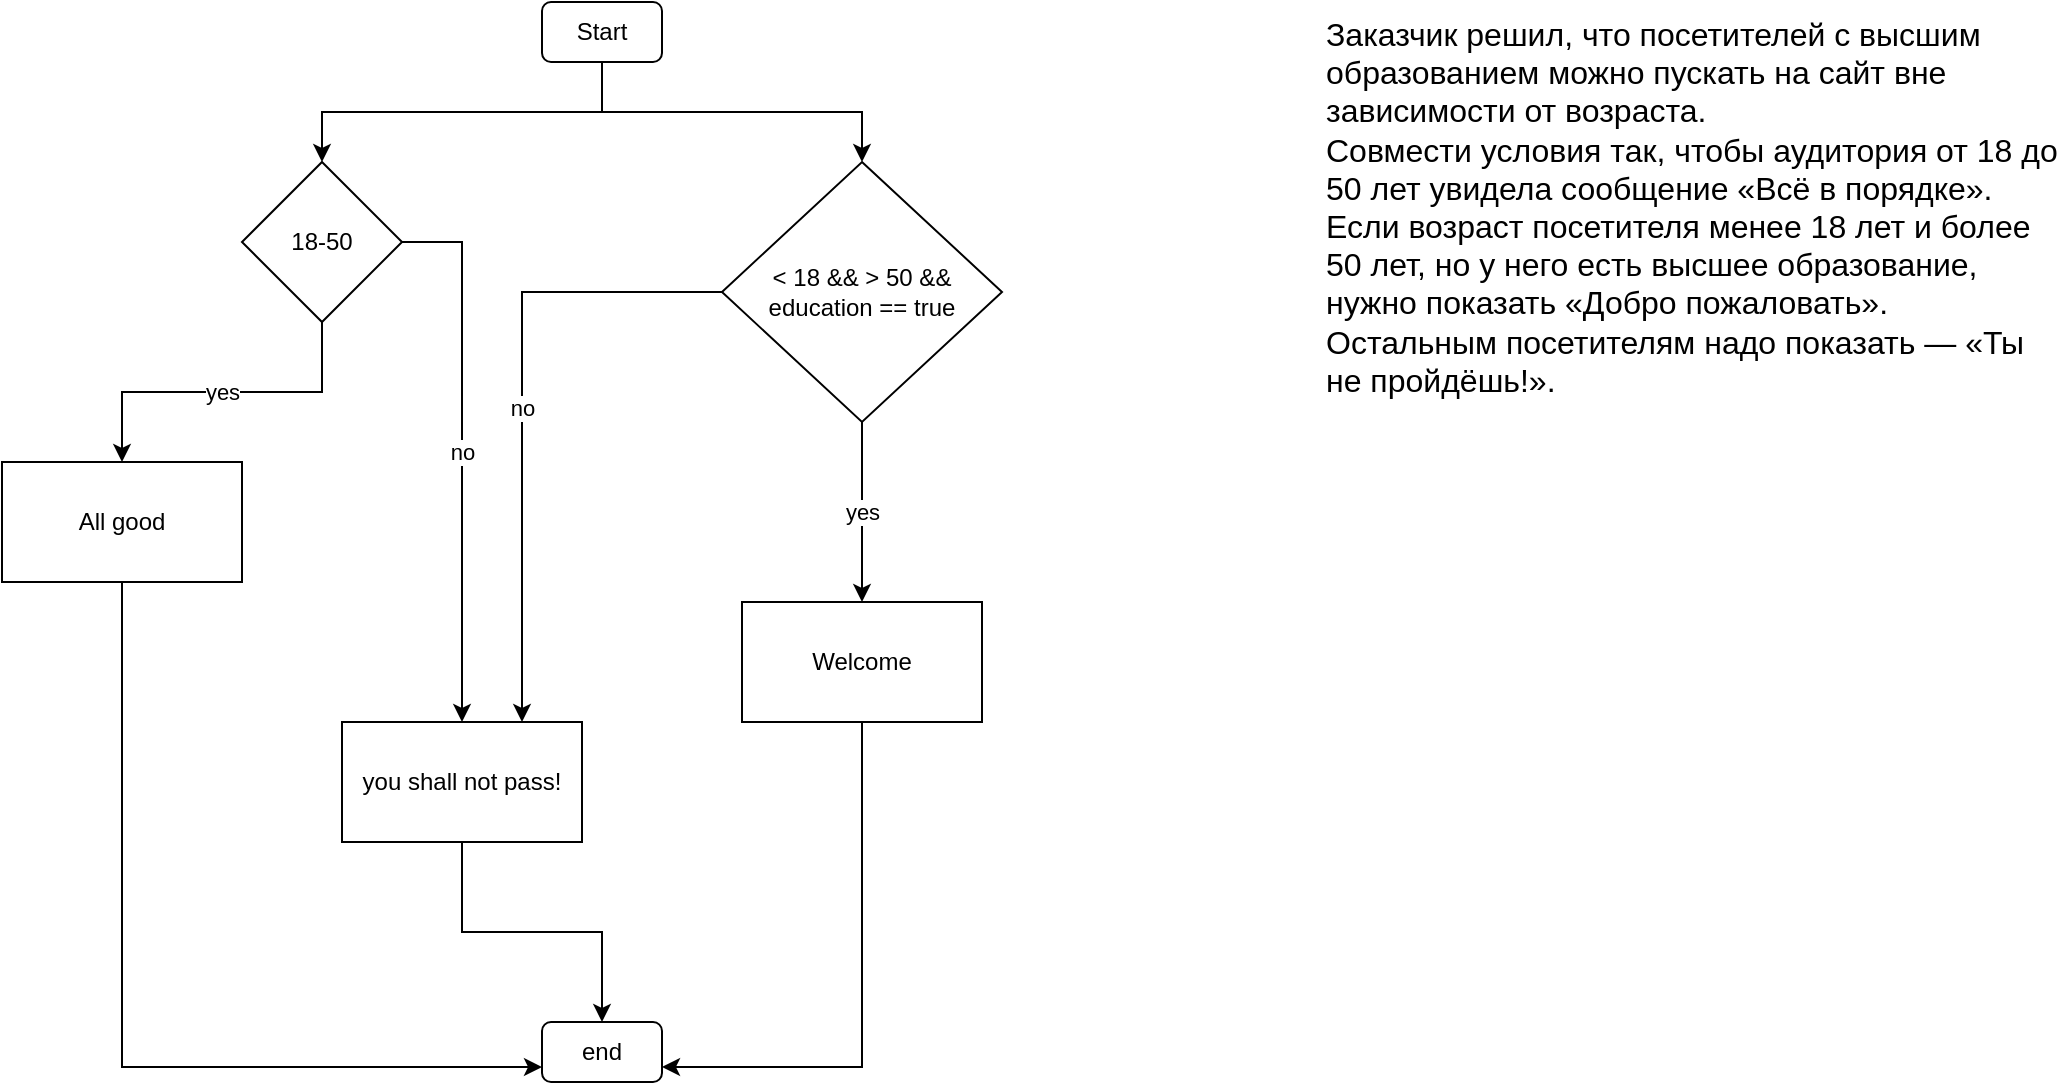 <mxfile version="14.4.2" type="github">
  <diagram id="1kLxRO07t6UzXjjte-p_" name="Page-1">
    <mxGraphModel dx="2249" dy="762" grid="1" gridSize="10" guides="1" tooltips="1" connect="1" arrows="1" fold="1" page="1" pageScale="1" pageWidth="827" pageHeight="1169" math="0" shadow="0">
      <root>
        <mxCell id="0" />
        <mxCell id="1" parent="0" />
        <mxCell id="nwLfE2iPsKuPv9BvQC6c-1" value="&lt;div class=&quot;paragraph&quot; style=&quot;box-sizing: inherit; margin-top: 0px; color: rgb(0, 0, 0); font-family: &amp;quot;ys text&amp;quot;, arial, helvetica, sans-serif; font-size: 16px; font-style: normal; font-weight: 400; letter-spacing: normal; text-indent: 0px; text-transform: none; word-spacing: 0px; background-color: rgb(255, 255, 255);&quot;&gt;Заказчик решил, что посетителей с высшим образованием можно пускать на сайт вне зависимости от возраста.&lt;/div&gt;&lt;div class=&quot;paragraph&quot; style=&quot;box-sizing: inherit; margin-bottom: 0px; color: rgb(0, 0, 0); font-family: &amp;quot;ys text&amp;quot;, arial, helvetica, sans-serif; font-size: 16px; font-style: normal; font-weight: 400; letter-spacing: normal; text-indent: 0px; text-transform: none; word-spacing: 0px; background-color: rgb(255, 255, 255);&quot;&gt;Совмести условия так, чтобы аудитория от 18 до 50 лет увидела сообщение «Всё в порядке». Если возраст посетителя менее 18 лет и более 50 лет, но у него есть высшее образование, нужно показать «Добро пожаловать». Остальным посетителям надо показать — «Ты не пройдёшь!».&lt;/div&gt;" style="text;whiteSpace=wrap;html=1;" vertex="1" parent="1">
          <mxGeometry x="440" y="30" width="370" height="200" as="geometry" />
        </mxCell>
        <mxCell id="nwLfE2iPsKuPv9BvQC6c-8" style="edgeStyle=orthogonalEdgeStyle;rounded=0;orthogonalLoop=1;jettySize=auto;html=1;exitX=0.5;exitY=1;exitDx=0;exitDy=0;entryX=0.5;entryY=0;entryDx=0;entryDy=0;" edge="1" parent="1" source="nwLfE2iPsKuPv9BvQC6c-2" target="nwLfE2iPsKuPv9BvQC6c-3">
          <mxGeometry relative="1" as="geometry" />
        </mxCell>
        <mxCell id="nwLfE2iPsKuPv9BvQC6c-10" style="edgeStyle=orthogonalEdgeStyle;rounded=0;orthogonalLoop=1;jettySize=auto;html=1;exitX=0.5;exitY=1;exitDx=0;exitDy=0;" edge="1" parent="1" source="nwLfE2iPsKuPv9BvQC6c-2" target="nwLfE2iPsKuPv9BvQC6c-5">
          <mxGeometry relative="1" as="geometry" />
        </mxCell>
        <mxCell id="nwLfE2iPsKuPv9BvQC6c-2" value="Start" style="rounded=1;whiteSpace=wrap;html=1;" vertex="1" parent="1">
          <mxGeometry x="50" y="30" width="60" height="30" as="geometry" />
        </mxCell>
        <mxCell id="nwLfE2iPsKuPv9BvQC6c-9" value="yes" style="edgeStyle=orthogonalEdgeStyle;rounded=0;orthogonalLoop=1;jettySize=auto;html=1;exitX=0.5;exitY=1;exitDx=0;exitDy=0;entryX=0.5;entryY=0;entryDx=0;entryDy=0;" edge="1" parent="1" source="nwLfE2iPsKuPv9BvQC6c-3" target="nwLfE2iPsKuPv9BvQC6c-4">
          <mxGeometry relative="1" as="geometry" />
        </mxCell>
        <mxCell id="nwLfE2iPsKuPv9BvQC6c-14" value="no" style="edgeStyle=orthogonalEdgeStyle;rounded=0;orthogonalLoop=1;jettySize=auto;html=1;exitX=1;exitY=0.5;exitDx=0;exitDy=0;" edge="1" parent="1" source="nwLfE2iPsKuPv9BvQC6c-3" target="nwLfE2iPsKuPv9BvQC6c-7">
          <mxGeometry relative="1" as="geometry" />
        </mxCell>
        <mxCell id="nwLfE2iPsKuPv9BvQC6c-3" value="18-50" style="rhombus;whiteSpace=wrap;html=1;" vertex="1" parent="1">
          <mxGeometry x="-100" y="110" width="80" height="80" as="geometry" />
        </mxCell>
        <mxCell id="nwLfE2iPsKuPv9BvQC6c-16" style="edgeStyle=orthogonalEdgeStyle;rounded=0;orthogonalLoop=1;jettySize=auto;html=1;exitX=0.5;exitY=1;exitDx=0;exitDy=0;entryX=0;entryY=0.75;entryDx=0;entryDy=0;" edge="1" parent="1" source="nwLfE2iPsKuPv9BvQC6c-4" target="nwLfE2iPsKuPv9BvQC6c-15">
          <mxGeometry relative="1" as="geometry" />
        </mxCell>
        <mxCell id="nwLfE2iPsKuPv9BvQC6c-4" value="All good" style="rounded=0;whiteSpace=wrap;html=1;" vertex="1" parent="1">
          <mxGeometry x="-220" y="260" width="120" height="60" as="geometry" />
        </mxCell>
        <mxCell id="nwLfE2iPsKuPv9BvQC6c-11" value="yes" style="edgeStyle=orthogonalEdgeStyle;rounded=0;orthogonalLoop=1;jettySize=auto;html=1;exitX=0.5;exitY=1;exitDx=0;exitDy=0;entryX=0.5;entryY=0;entryDx=0;entryDy=0;" edge="1" parent="1" source="nwLfE2iPsKuPv9BvQC6c-5" target="nwLfE2iPsKuPv9BvQC6c-6">
          <mxGeometry relative="1" as="geometry" />
        </mxCell>
        <mxCell id="nwLfE2iPsKuPv9BvQC6c-13" value="no" style="edgeStyle=orthogonalEdgeStyle;rounded=0;orthogonalLoop=1;jettySize=auto;html=1;exitX=0;exitY=0.5;exitDx=0;exitDy=0;entryX=0.75;entryY=0;entryDx=0;entryDy=0;" edge="1" parent="1" source="nwLfE2iPsKuPv9BvQC6c-5" target="nwLfE2iPsKuPv9BvQC6c-7">
          <mxGeometry relative="1" as="geometry" />
        </mxCell>
        <mxCell id="nwLfE2iPsKuPv9BvQC6c-5" value="&amp;lt; 18 &amp;amp;&amp;amp; &amp;gt; 50 &amp;amp;&amp;amp;&lt;br&gt;education == true" style="rhombus;whiteSpace=wrap;html=1;" vertex="1" parent="1">
          <mxGeometry x="140" y="110" width="140" height="130" as="geometry" />
        </mxCell>
        <mxCell id="nwLfE2iPsKuPv9BvQC6c-17" style="edgeStyle=orthogonalEdgeStyle;rounded=0;orthogonalLoop=1;jettySize=auto;html=1;exitX=0.5;exitY=1;exitDx=0;exitDy=0;entryX=1;entryY=0.75;entryDx=0;entryDy=0;" edge="1" parent="1" source="nwLfE2iPsKuPv9BvQC6c-6" target="nwLfE2iPsKuPv9BvQC6c-15">
          <mxGeometry relative="1" as="geometry" />
        </mxCell>
        <mxCell id="nwLfE2iPsKuPv9BvQC6c-6" value="Welcome" style="rounded=0;whiteSpace=wrap;html=1;" vertex="1" parent="1">
          <mxGeometry x="150" y="330" width="120" height="60" as="geometry" />
        </mxCell>
        <mxCell id="nwLfE2iPsKuPv9BvQC6c-18" style="edgeStyle=orthogonalEdgeStyle;rounded=0;orthogonalLoop=1;jettySize=auto;html=1;exitX=0.5;exitY=1;exitDx=0;exitDy=0;" edge="1" parent="1" source="nwLfE2iPsKuPv9BvQC6c-7" target="nwLfE2iPsKuPv9BvQC6c-15">
          <mxGeometry relative="1" as="geometry" />
        </mxCell>
        <mxCell id="nwLfE2iPsKuPv9BvQC6c-7" value="you shall not pass!" style="rounded=0;whiteSpace=wrap;html=1;" vertex="1" parent="1">
          <mxGeometry x="-50" y="390" width="120" height="60" as="geometry" />
        </mxCell>
        <mxCell id="nwLfE2iPsKuPv9BvQC6c-15" value="end" style="rounded=1;whiteSpace=wrap;html=1;" vertex="1" parent="1">
          <mxGeometry x="50" y="540" width="60" height="30" as="geometry" />
        </mxCell>
      </root>
    </mxGraphModel>
  </diagram>
</mxfile>
